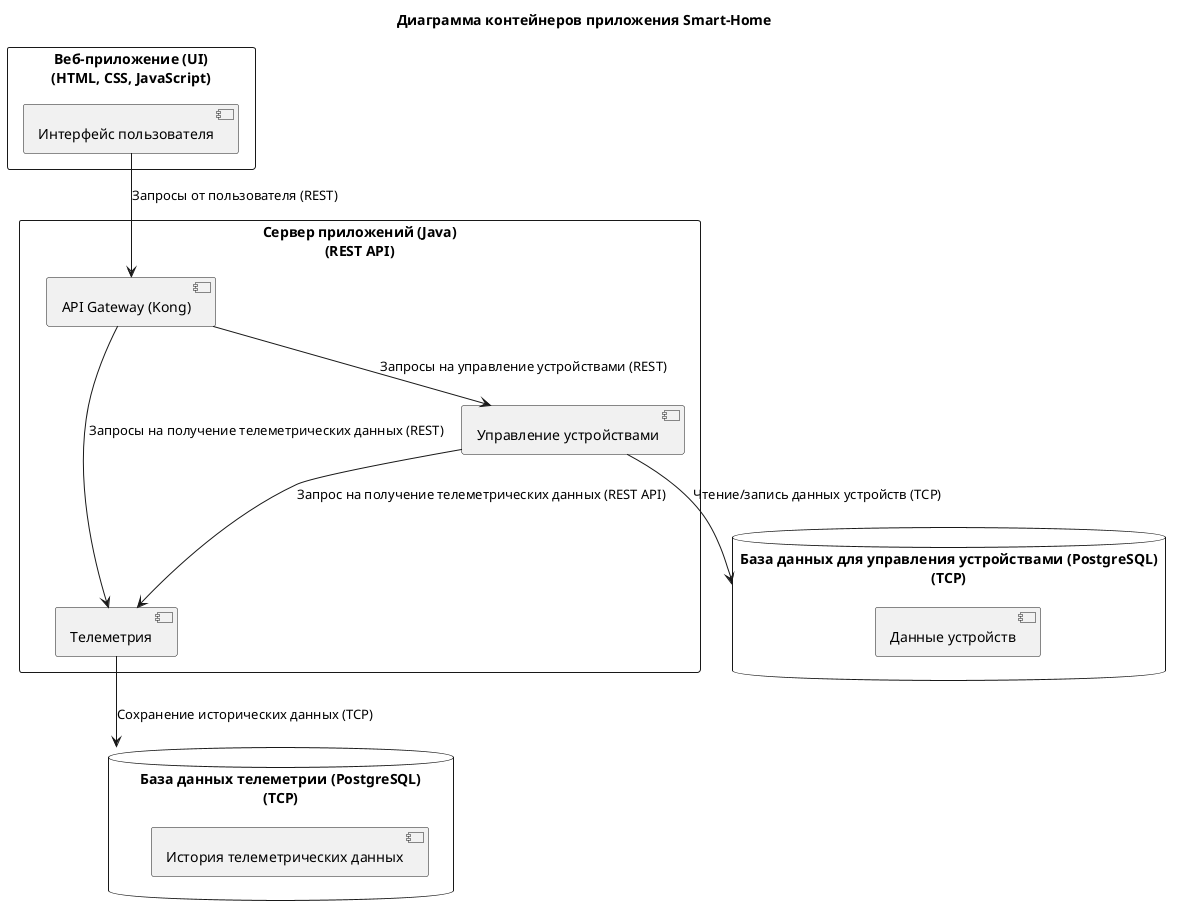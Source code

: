 @startuml
title Диаграмма контейнеров приложения Smart-Home

!define RECTANGLE component
!define DATABASE database

' Определяем контейнеры
rectangle "Веб-приложение (UI)\n(HTML, CSS, JavaScript)" as WebApp {
    component "Интерфейс пользователя" as UserInterface
}

rectangle "Сервер приложений (Java)\n(REST API)" as AppServer {
    component "API Gateway (Kong)" as APIGateway
    component "Управление устройствами" as DeviceManagement
    component "Телеметрия" as Telemetry
}

DATABASE "База данных для управления устройствами (PostgreSQL)\n(TCP)" as DeviceDatabase {
    component "Данные устройств" as DeviceData
}

DATABASE "База данных телеметрии (PostgreSQL)\n(TCP)" as TelemetryDatabase {
    component "История телеметрических данных" as HistoricalData
}

' Определяем взаимодействия
UserInterface --> APIGateway : Запросы от пользователя (REST)
APIGateway --> DeviceManagement : Запросы на управление устройствами (REST)
APIGateway --> Telemetry : Запросы на получение телеметрических данных (REST)
DeviceManagement --> DeviceDatabase : Чтение/запись данных устройств (TCP)
Telemetry --> TelemetryDatabase : Сохранение исторических данных (TCP)
DeviceManagement --> Telemetry : Запрос на получение телеметрических данных (REST API)

@enduml
